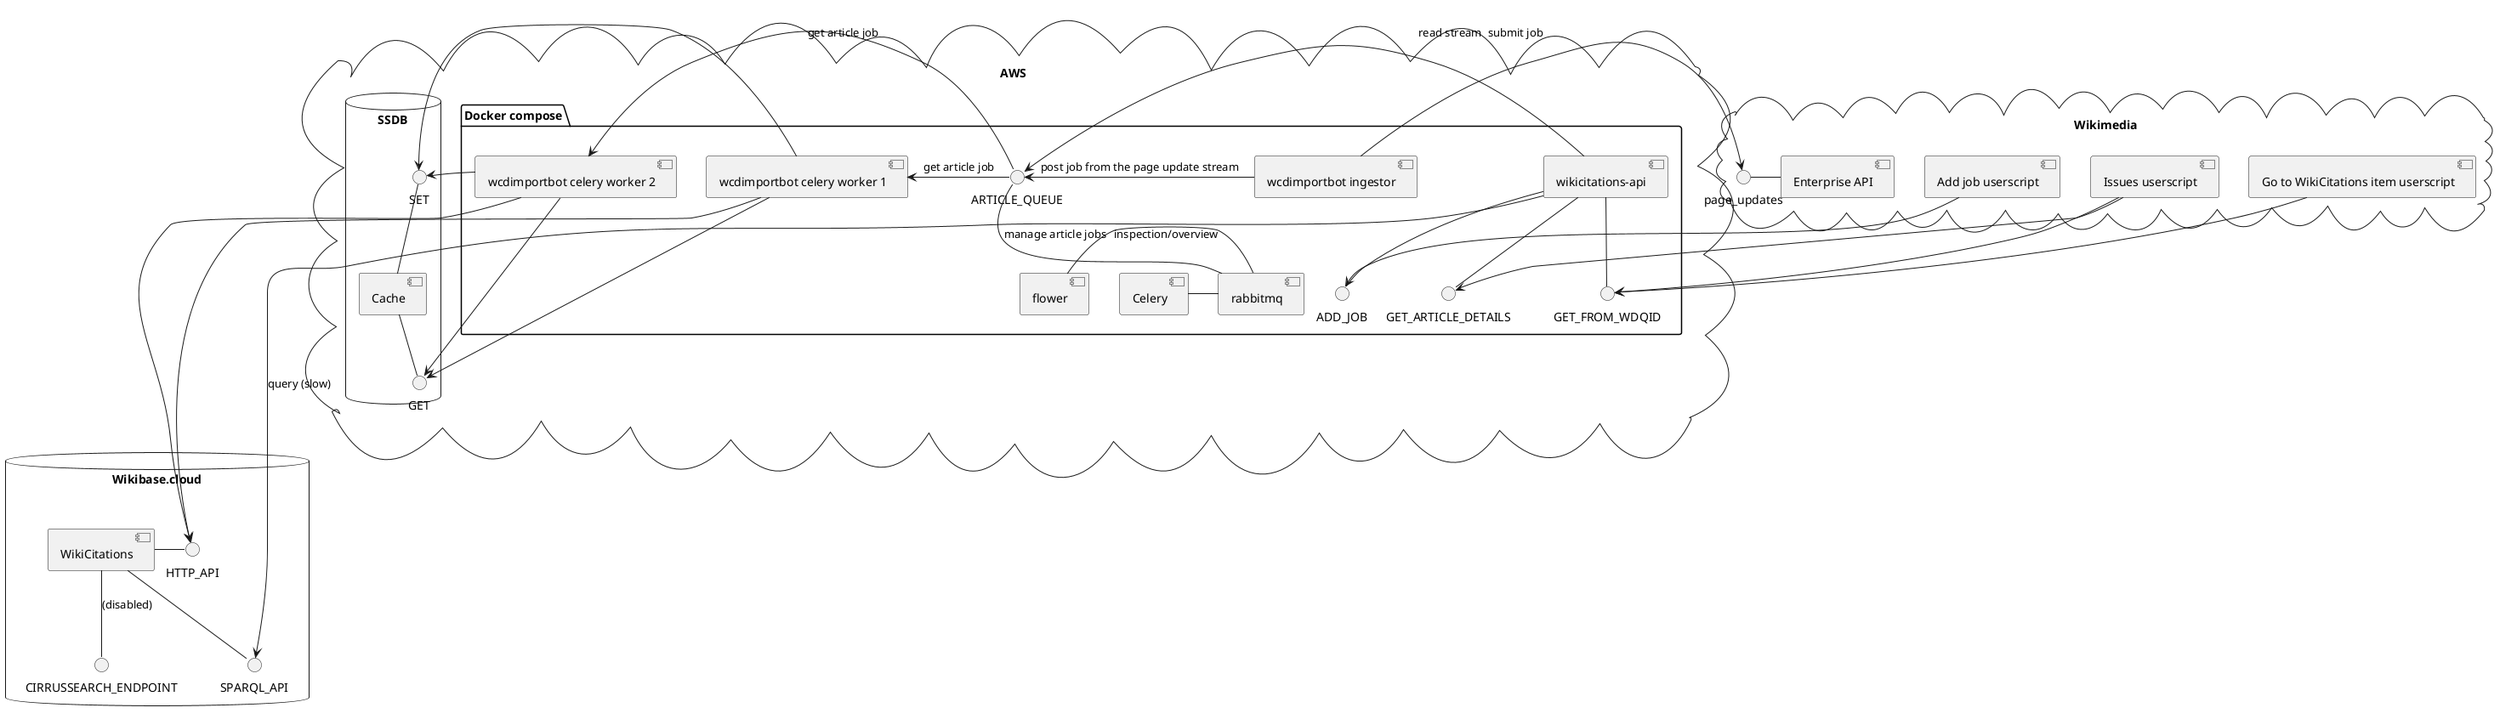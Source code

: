 @startuml
'https://plantuml.com/component-diagram

cloud "AWS" {
    package "Docker compose" {
        [flower] as F
        [rabbitmq] as RM
        [Celery] as C
        [wikicitations-api] as WA
        [wcdimportbot ingestor] as WI
        [wcdimportbot celery worker 1] as WW1
        [wcdimportbot celery worker 2] as WW2
        C - RM
        F -RM : inspection/overview
        ARTICLE_QUEUE -- RM : manage article jobs
        ARTICLE_QUEUE <- WI : post job from the page update stream
        ARTICLE_QUEUE -> WW1 : get article job
        ARTICLE_QUEUE -> WW2 : get article job
        WA -> ARTICLE_QUEUE : submit job
        WA -- ADD_JOB
        WA -- GET_FROM_WDQID
        WA -- GET_ARTICLE_DETAILS
    }
    database "SSDB" {
        [Cache] -up- SET
        [Cache] -- GET
        WW1 -> GET
        WW2 -> GET
        WW1 -> SET
        WW2 -> SET
    }
}

cloud "Wikimedia"{
  WI -> page_updates : read stream
  [Add job userscript] -> ADD_JOB
  [Issues userscript] --> GET_ARTICLE_DETAILS
  [Issues userscript] --> GET_FROM_WDQID
  [Go to WikiCitations item userscript] --> GET_FROM_WDQID
  [Enterprise API] -left- page_updates
}

database "Wikibase.cloud" {
    [WikiCitations] as WC
    WC -- CIRRUSSEARCH_ENDPOINT : (disabled)
    WC - HTTP_API
    WC -- SPARQL_API
    WA -----> SPARQL_API : query (slow)
    WW1 --> HTTP_API
    WW2 --> HTTP_API
}
@enduml